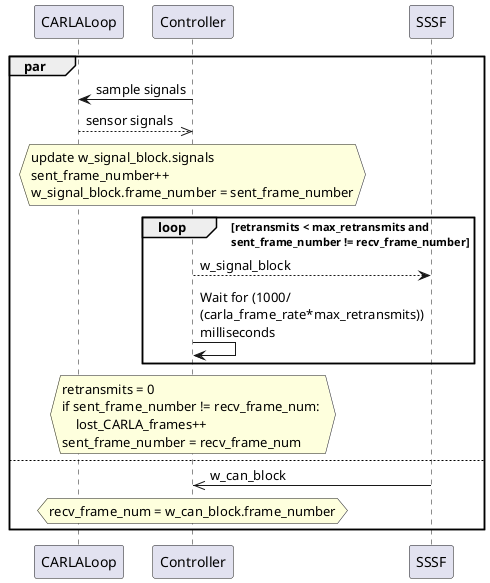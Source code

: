 @startuml
par
CARLALoop <- Controller : sample signals
CARLALoop -->> Controller: sensor signals
hnote over Controller
update w_signal_block.signals
sent_frame_number++
w_signal_block.frame_number = sent_frame_number
endhnote
loop retransmits < max_retransmits and\nsent_frame_number != recv_frame_number
Controller --> SSSF: w_signal_block
Controller -> Controller: Wait for (1000/\n(carla_frame_rate*max_retransmits))\nmilliseconds
end
hnote over Controller
retransmits = 0
if sent_frame_number != recv_frame_num: 
    lost_CARLA_frames++
sent_frame_number = recv_frame_num
endhnote
else
SSSF ->> Controller: w_can_block
hnote over Controller: recv_frame_num = w_can_block.frame_number
end
@enduml